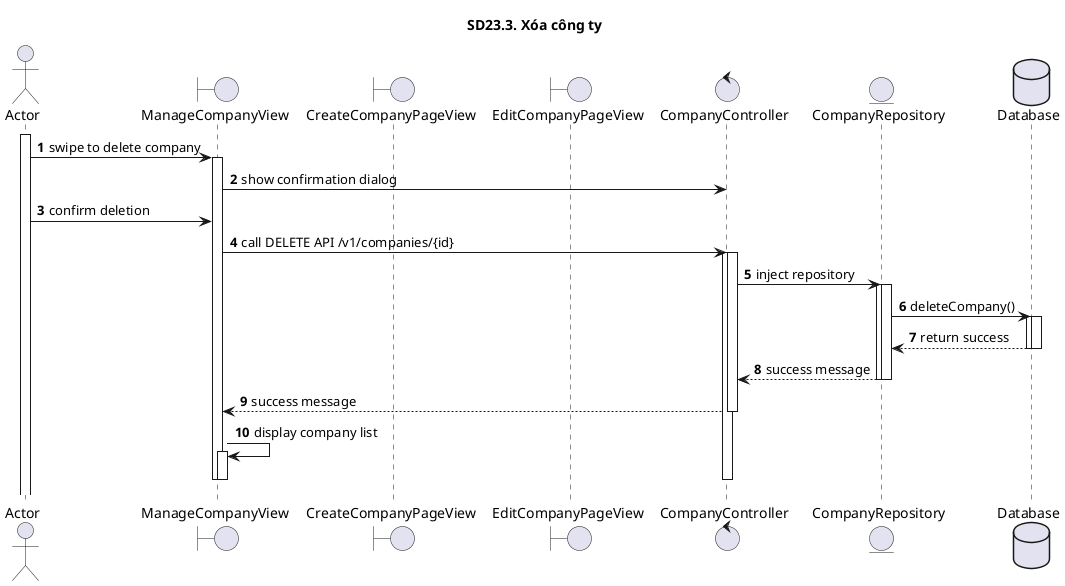 @startuml SQ
autonumber
title SD23.3. Xóa công ty
actor "Actor" as actor
boundary "ManageCompanyView" as manageView
boundary "CreateCompanyPageView" as createView
boundary "EditCompanyPageView" as editView
control "CompanyController" as controller
entity "CompanyRepository" as model
database "Database" as database
activate actor
  actor -> manageView : swipe to delete company
activate manageView
    manageView -> controller : show confirmation dialog
    actor -> manageView : confirm deletion
    manageView -> controller : call DELETE API /v1/companies/{id}
    activate controller
activate controller
    controller -> model : inject repository
    activate model
activate model
    model -> database : deleteCompany()
    activate database
activate database
    database --> model : return success
deactivate database
    deactivate database
    model --> controller : success message
deactivate model
    deactivate model
    controller --> manageView : success message
deactivate controller
    manageView -> manageView : display company list
activate manageView
deactivate manageView
deactivate manageView
    deactivate controller